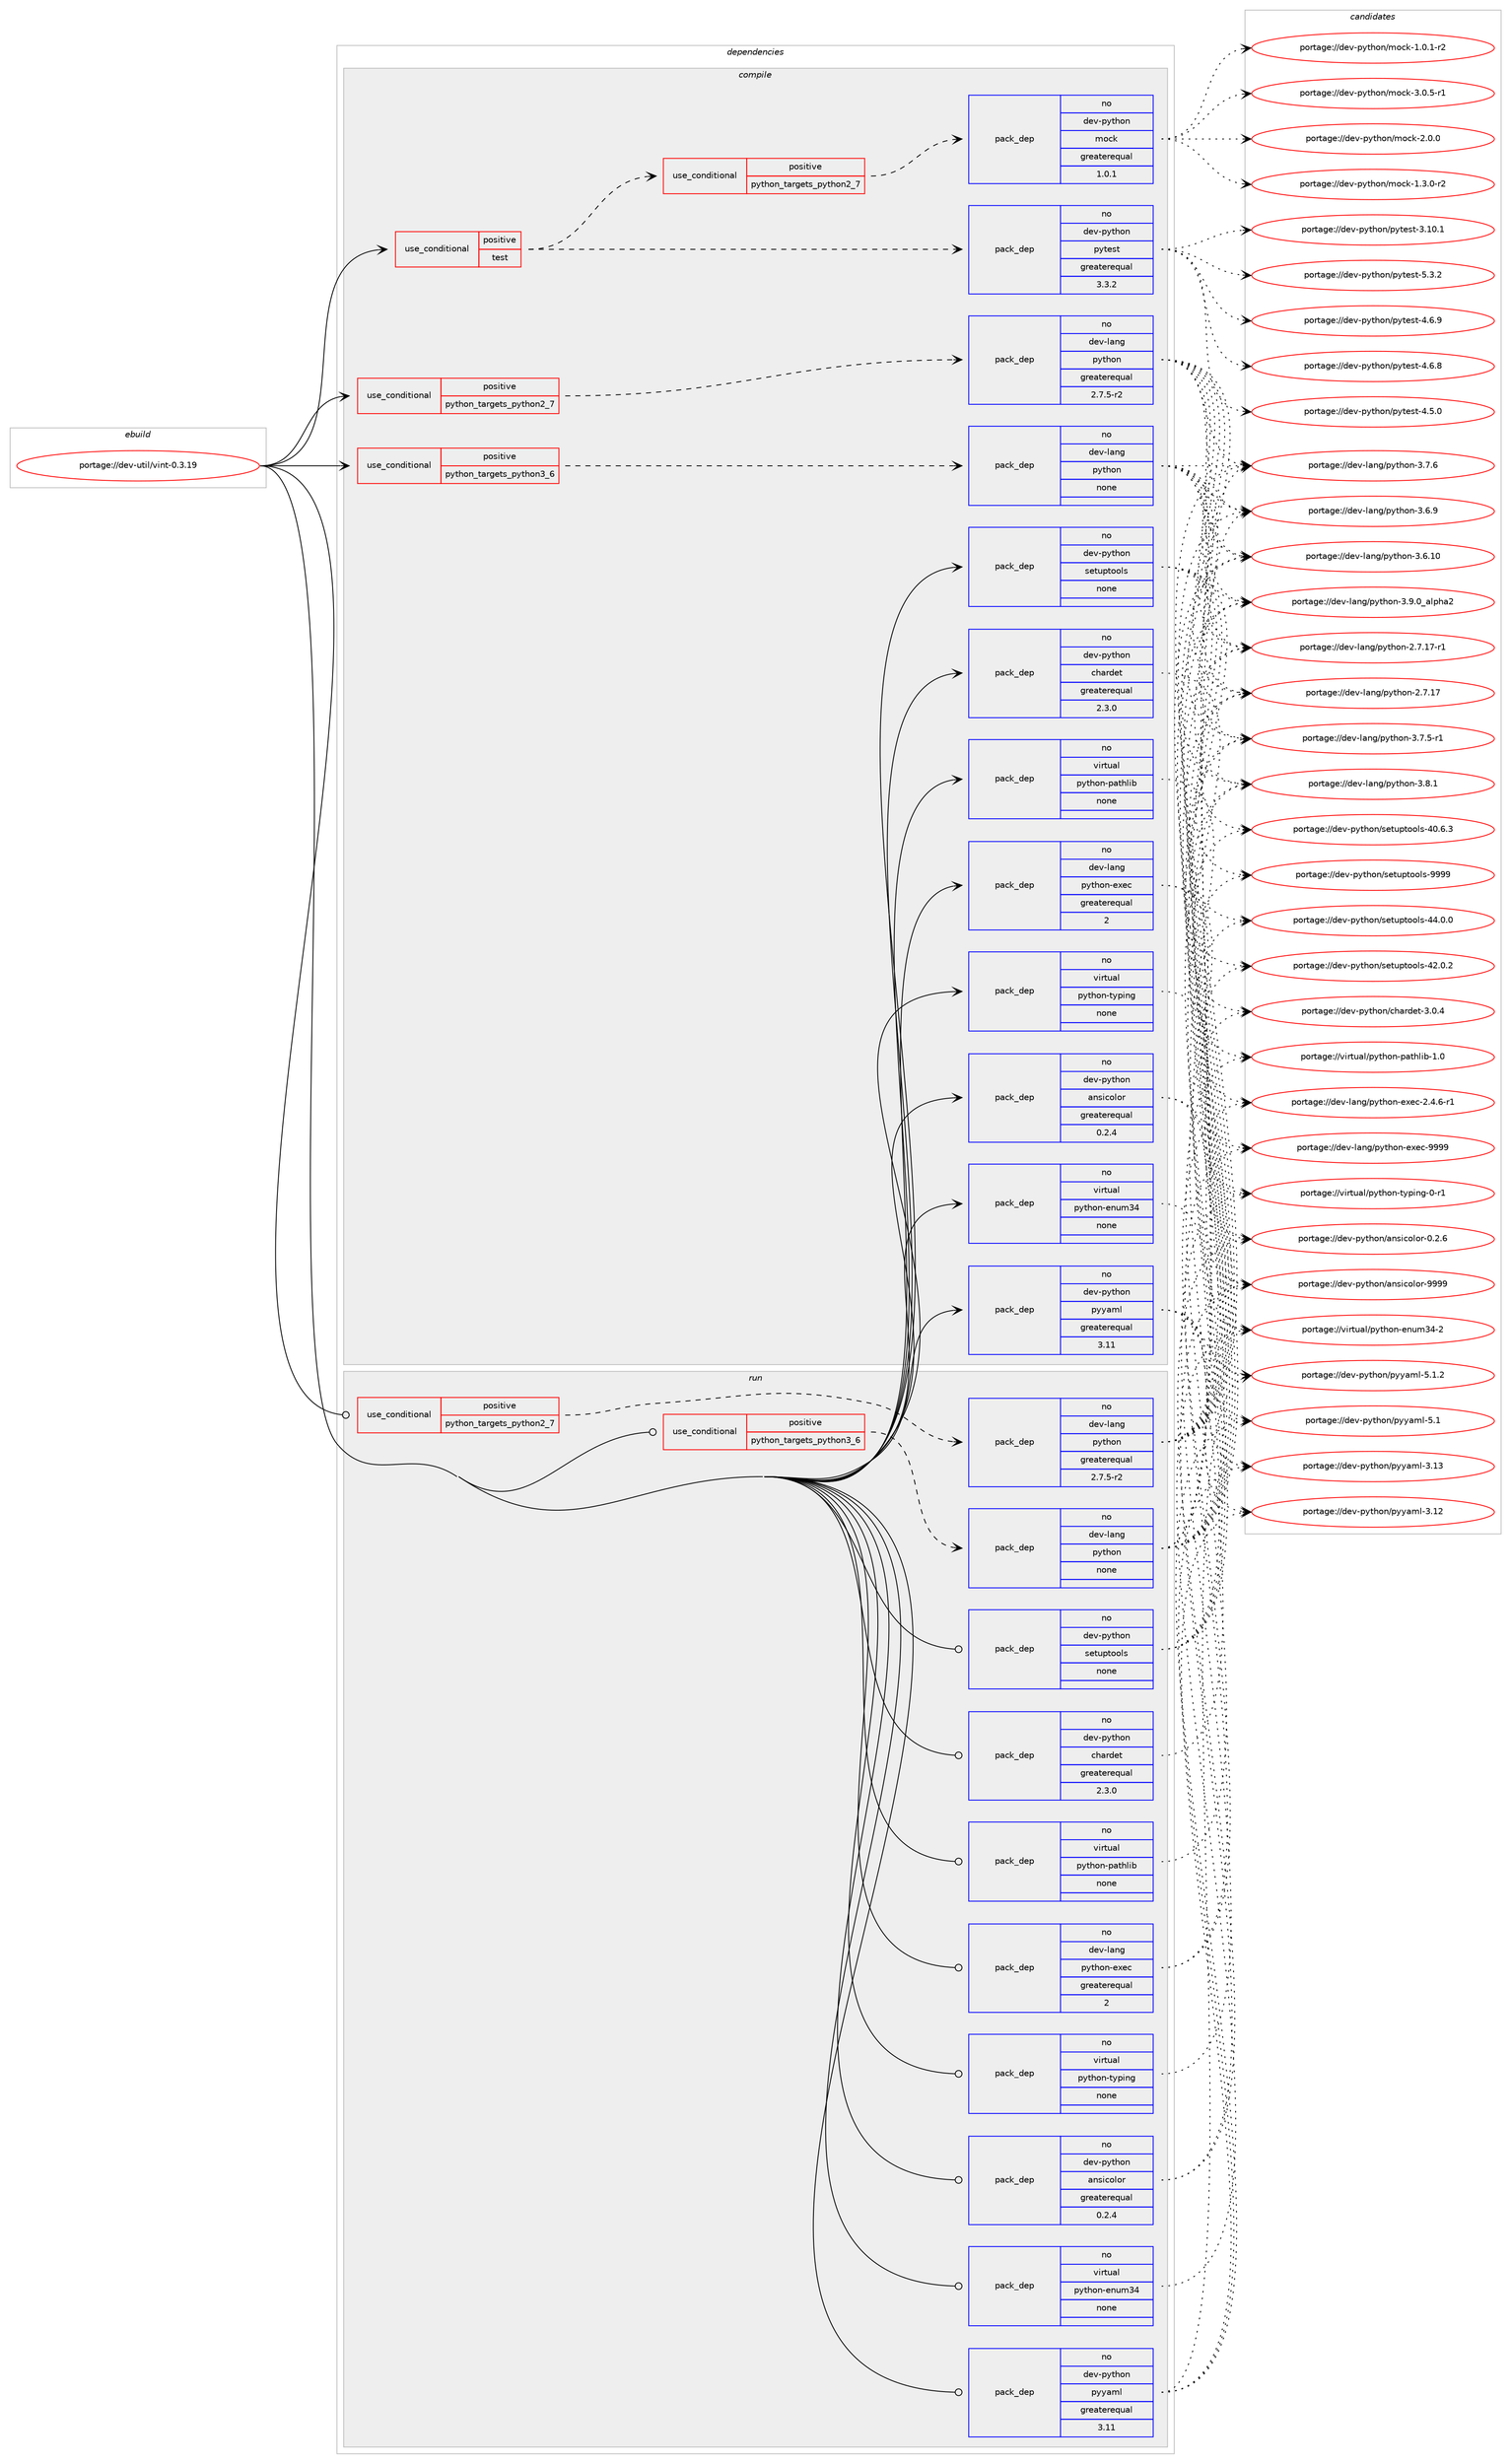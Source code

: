 digraph prolog {

# *************
# Graph options
# *************

newrank=true;
concentrate=true;
compound=true;
graph [rankdir=LR,fontname=Helvetica,fontsize=10,ranksep=1.5];#, ranksep=2.5, nodesep=0.2];
edge  [arrowhead=vee];
node  [fontname=Helvetica,fontsize=10];

# **********
# The ebuild
# **********

subgraph cluster_leftcol {
color=gray;
label=<<i>ebuild</i>>;
id [label="portage://dev-util/vint-0.3.19", color=red, width=4, href="../dev-util/vint-0.3.19.svg"];
}

# ****************
# The dependencies
# ****************

subgraph cluster_midcol {
color=gray;
label=<<i>dependencies</i>>;
subgraph cluster_compile {
fillcolor="#eeeeee";
style=filled;
label=<<i>compile</i>>;
subgraph cond61401 {
dependency296555 [label=<<TABLE BORDER="0" CELLBORDER="1" CELLSPACING="0" CELLPADDING="4"><TR><TD ROWSPAN="3" CELLPADDING="10">use_conditional</TD></TR><TR><TD>positive</TD></TR><TR><TD>python_targets_python2_7</TD></TR></TABLE>>, shape=none, color=red];
subgraph pack230589 {
dependency296556 [label=<<TABLE BORDER="0" CELLBORDER="1" CELLSPACING="0" CELLPADDING="4" WIDTH="220"><TR><TD ROWSPAN="6" CELLPADDING="30">pack_dep</TD></TR><TR><TD WIDTH="110">no</TD></TR><TR><TD>dev-lang</TD></TR><TR><TD>python</TD></TR><TR><TD>greaterequal</TD></TR><TR><TD>2.7.5-r2</TD></TR></TABLE>>, shape=none, color=blue];
}
dependency296555:e -> dependency296556:w [weight=20,style="dashed",arrowhead="vee"];
}
id:e -> dependency296555:w [weight=20,style="solid",arrowhead="vee"];
subgraph cond61402 {
dependency296557 [label=<<TABLE BORDER="0" CELLBORDER="1" CELLSPACING="0" CELLPADDING="4"><TR><TD ROWSPAN="3" CELLPADDING="10">use_conditional</TD></TR><TR><TD>positive</TD></TR><TR><TD>python_targets_python3_6</TD></TR></TABLE>>, shape=none, color=red];
subgraph pack230590 {
dependency296558 [label=<<TABLE BORDER="0" CELLBORDER="1" CELLSPACING="0" CELLPADDING="4" WIDTH="220"><TR><TD ROWSPAN="6" CELLPADDING="30">pack_dep</TD></TR><TR><TD WIDTH="110">no</TD></TR><TR><TD>dev-lang</TD></TR><TR><TD>python</TD></TR><TR><TD>none</TD></TR><TR><TD></TD></TR></TABLE>>, shape=none, color=blue];
}
dependency296557:e -> dependency296558:w [weight=20,style="dashed",arrowhead="vee"];
}
id:e -> dependency296557:w [weight=20,style="solid",arrowhead="vee"];
subgraph cond61403 {
dependency296559 [label=<<TABLE BORDER="0" CELLBORDER="1" CELLSPACING="0" CELLPADDING="4"><TR><TD ROWSPAN="3" CELLPADDING="10">use_conditional</TD></TR><TR><TD>positive</TD></TR><TR><TD>test</TD></TR></TABLE>>, shape=none, color=red];
subgraph pack230591 {
dependency296560 [label=<<TABLE BORDER="0" CELLBORDER="1" CELLSPACING="0" CELLPADDING="4" WIDTH="220"><TR><TD ROWSPAN="6" CELLPADDING="30">pack_dep</TD></TR><TR><TD WIDTH="110">no</TD></TR><TR><TD>dev-python</TD></TR><TR><TD>pytest</TD></TR><TR><TD>greaterequal</TD></TR><TR><TD>3.3.2</TD></TR></TABLE>>, shape=none, color=blue];
}
dependency296559:e -> dependency296560:w [weight=20,style="dashed",arrowhead="vee"];
subgraph cond61404 {
dependency296561 [label=<<TABLE BORDER="0" CELLBORDER="1" CELLSPACING="0" CELLPADDING="4"><TR><TD ROWSPAN="3" CELLPADDING="10">use_conditional</TD></TR><TR><TD>positive</TD></TR><TR><TD>python_targets_python2_7</TD></TR></TABLE>>, shape=none, color=red];
subgraph pack230592 {
dependency296562 [label=<<TABLE BORDER="0" CELLBORDER="1" CELLSPACING="0" CELLPADDING="4" WIDTH="220"><TR><TD ROWSPAN="6" CELLPADDING="30">pack_dep</TD></TR><TR><TD WIDTH="110">no</TD></TR><TR><TD>dev-python</TD></TR><TR><TD>mock</TD></TR><TR><TD>greaterequal</TD></TR><TR><TD>1.0.1</TD></TR></TABLE>>, shape=none, color=blue];
}
dependency296561:e -> dependency296562:w [weight=20,style="dashed",arrowhead="vee"];
}
dependency296559:e -> dependency296561:w [weight=20,style="dashed",arrowhead="vee"];
}
id:e -> dependency296559:w [weight=20,style="solid",arrowhead="vee"];
subgraph pack230593 {
dependency296563 [label=<<TABLE BORDER="0" CELLBORDER="1" CELLSPACING="0" CELLPADDING="4" WIDTH="220"><TR><TD ROWSPAN="6" CELLPADDING="30">pack_dep</TD></TR><TR><TD WIDTH="110">no</TD></TR><TR><TD>dev-lang</TD></TR><TR><TD>python-exec</TD></TR><TR><TD>greaterequal</TD></TR><TR><TD>2</TD></TR></TABLE>>, shape=none, color=blue];
}
id:e -> dependency296563:w [weight=20,style="solid",arrowhead="vee"];
subgraph pack230594 {
dependency296564 [label=<<TABLE BORDER="0" CELLBORDER="1" CELLSPACING="0" CELLPADDING="4" WIDTH="220"><TR><TD ROWSPAN="6" CELLPADDING="30">pack_dep</TD></TR><TR><TD WIDTH="110">no</TD></TR><TR><TD>dev-python</TD></TR><TR><TD>ansicolor</TD></TR><TR><TD>greaterequal</TD></TR><TR><TD>0.2.4</TD></TR></TABLE>>, shape=none, color=blue];
}
id:e -> dependency296564:w [weight=20,style="solid",arrowhead="vee"];
subgraph pack230595 {
dependency296565 [label=<<TABLE BORDER="0" CELLBORDER="1" CELLSPACING="0" CELLPADDING="4" WIDTH="220"><TR><TD ROWSPAN="6" CELLPADDING="30">pack_dep</TD></TR><TR><TD WIDTH="110">no</TD></TR><TR><TD>dev-python</TD></TR><TR><TD>chardet</TD></TR><TR><TD>greaterequal</TD></TR><TR><TD>2.3.0</TD></TR></TABLE>>, shape=none, color=blue];
}
id:e -> dependency296565:w [weight=20,style="solid",arrowhead="vee"];
subgraph pack230596 {
dependency296566 [label=<<TABLE BORDER="0" CELLBORDER="1" CELLSPACING="0" CELLPADDING="4" WIDTH="220"><TR><TD ROWSPAN="6" CELLPADDING="30">pack_dep</TD></TR><TR><TD WIDTH="110">no</TD></TR><TR><TD>dev-python</TD></TR><TR><TD>pyyaml</TD></TR><TR><TD>greaterequal</TD></TR><TR><TD>3.11</TD></TR></TABLE>>, shape=none, color=blue];
}
id:e -> dependency296566:w [weight=20,style="solid",arrowhead="vee"];
subgraph pack230597 {
dependency296567 [label=<<TABLE BORDER="0" CELLBORDER="1" CELLSPACING="0" CELLPADDING="4" WIDTH="220"><TR><TD ROWSPAN="6" CELLPADDING="30">pack_dep</TD></TR><TR><TD WIDTH="110">no</TD></TR><TR><TD>dev-python</TD></TR><TR><TD>setuptools</TD></TR><TR><TD>none</TD></TR><TR><TD></TD></TR></TABLE>>, shape=none, color=blue];
}
id:e -> dependency296567:w [weight=20,style="solid",arrowhead="vee"];
subgraph pack230598 {
dependency296568 [label=<<TABLE BORDER="0" CELLBORDER="1" CELLSPACING="0" CELLPADDING="4" WIDTH="220"><TR><TD ROWSPAN="6" CELLPADDING="30">pack_dep</TD></TR><TR><TD WIDTH="110">no</TD></TR><TR><TD>virtual</TD></TR><TR><TD>python-enum34</TD></TR><TR><TD>none</TD></TR><TR><TD></TD></TR></TABLE>>, shape=none, color=blue];
}
id:e -> dependency296568:w [weight=20,style="solid",arrowhead="vee"];
subgraph pack230599 {
dependency296569 [label=<<TABLE BORDER="0" CELLBORDER="1" CELLSPACING="0" CELLPADDING="4" WIDTH="220"><TR><TD ROWSPAN="6" CELLPADDING="30">pack_dep</TD></TR><TR><TD WIDTH="110">no</TD></TR><TR><TD>virtual</TD></TR><TR><TD>python-pathlib</TD></TR><TR><TD>none</TD></TR><TR><TD></TD></TR></TABLE>>, shape=none, color=blue];
}
id:e -> dependency296569:w [weight=20,style="solid",arrowhead="vee"];
subgraph pack230600 {
dependency296570 [label=<<TABLE BORDER="0" CELLBORDER="1" CELLSPACING="0" CELLPADDING="4" WIDTH="220"><TR><TD ROWSPAN="6" CELLPADDING="30">pack_dep</TD></TR><TR><TD WIDTH="110">no</TD></TR><TR><TD>virtual</TD></TR><TR><TD>python-typing</TD></TR><TR><TD>none</TD></TR><TR><TD></TD></TR></TABLE>>, shape=none, color=blue];
}
id:e -> dependency296570:w [weight=20,style="solid",arrowhead="vee"];
}
subgraph cluster_compileandrun {
fillcolor="#eeeeee";
style=filled;
label=<<i>compile and run</i>>;
}
subgraph cluster_run {
fillcolor="#eeeeee";
style=filled;
label=<<i>run</i>>;
subgraph cond61405 {
dependency296571 [label=<<TABLE BORDER="0" CELLBORDER="1" CELLSPACING="0" CELLPADDING="4"><TR><TD ROWSPAN="3" CELLPADDING="10">use_conditional</TD></TR><TR><TD>positive</TD></TR><TR><TD>python_targets_python2_7</TD></TR></TABLE>>, shape=none, color=red];
subgraph pack230601 {
dependency296572 [label=<<TABLE BORDER="0" CELLBORDER="1" CELLSPACING="0" CELLPADDING="4" WIDTH="220"><TR><TD ROWSPAN="6" CELLPADDING="30">pack_dep</TD></TR><TR><TD WIDTH="110">no</TD></TR><TR><TD>dev-lang</TD></TR><TR><TD>python</TD></TR><TR><TD>greaterequal</TD></TR><TR><TD>2.7.5-r2</TD></TR></TABLE>>, shape=none, color=blue];
}
dependency296571:e -> dependency296572:w [weight=20,style="dashed",arrowhead="vee"];
}
id:e -> dependency296571:w [weight=20,style="solid",arrowhead="odot"];
subgraph cond61406 {
dependency296573 [label=<<TABLE BORDER="0" CELLBORDER="1" CELLSPACING="0" CELLPADDING="4"><TR><TD ROWSPAN="3" CELLPADDING="10">use_conditional</TD></TR><TR><TD>positive</TD></TR><TR><TD>python_targets_python3_6</TD></TR></TABLE>>, shape=none, color=red];
subgraph pack230602 {
dependency296574 [label=<<TABLE BORDER="0" CELLBORDER="1" CELLSPACING="0" CELLPADDING="4" WIDTH="220"><TR><TD ROWSPAN="6" CELLPADDING="30">pack_dep</TD></TR><TR><TD WIDTH="110">no</TD></TR><TR><TD>dev-lang</TD></TR><TR><TD>python</TD></TR><TR><TD>none</TD></TR><TR><TD></TD></TR></TABLE>>, shape=none, color=blue];
}
dependency296573:e -> dependency296574:w [weight=20,style="dashed",arrowhead="vee"];
}
id:e -> dependency296573:w [weight=20,style="solid",arrowhead="odot"];
subgraph pack230603 {
dependency296575 [label=<<TABLE BORDER="0" CELLBORDER="1" CELLSPACING="0" CELLPADDING="4" WIDTH="220"><TR><TD ROWSPAN="6" CELLPADDING="30">pack_dep</TD></TR><TR><TD WIDTH="110">no</TD></TR><TR><TD>dev-lang</TD></TR><TR><TD>python-exec</TD></TR><TR><TD>greaterequal</TD></TR><TR><TD>2</TD></TR></TABLE>>, shape=none, color=blue];
}
id:e -> dependency296575:w [weight=20,style="solid",arrowhead="odot"];
subgraph pack230604 {
dependency296576 [label=<<TABLE BORDER="0" CELLBORDER="1" CELLSPACING="0" CELLPADDING="4" WIDTH="220"><TR><TD ROWSPAN="6" CELLPADDING="30">pack_dep</TD></TR><TR><TD WIDTH="110">no</TD></TR><TR><TD>dev-python</TD></TR><TR><TD>ansicolor</TD></TR><TR><TD>greaterequal</TD></TR><TR><TD>0.2.4</TD></TR></TABLE>>, shape=none, color=blue];
}
id:e -> dependency296576:w [weight=20,style="solid",arrowhead="odot"];
subgraph pack230605 {
dependency296577 [label=<<TABLE BORDER="0" CELLBORDER="1" CELLSPACING="0" CELLPADDING="4" WIDTH="220"><TR><TD ROWSPAN="6" CELLPADDING="30">pack_dep</TD></TR><TR><TD WIDTH="110">no</TD></TR><TR><TD>dev-python</TD></TR><TR><TD>chardet</TD></TR><TR><TD>greaterequal</TD></TR><TR><TD>2.3.0</TD></TR></TABLE>>, shape=none, color=blue];
}
id:e -> dependency296577:w [weight=20,style="solid",arrowhead="odot"];
subgraph pack230606 {
dependency296578 [label=<<TABLE BORDER="0" CELLBORDER="1" CELLSPACING="0" CELLPADDING="4" WIDTH="220"><TR><TD ROWSPAN="6" CELLPADDING="30">pack_dep</TD></TR><TR><TD WIDTH="110">no</TD></TR><TR><TD>dev-python</TD></TR><TR><TD>pyyaml</TD></TR><TR><TD>greaterequal</TD></TR><TR><TD>3.11</TD></TR></TABLE>>, shape=none, color=blue];
}
id:e -> dependency296578:w [weight=20,style="solid",arrowhead="odot"];
subgraph pack230607 {
dependency296579 [label=<<TABLE BORDER="0" CELLBORDER="1" CELLSPACING="0" CELLPADDING="4" WIDTH="220"><TR><TD ROWSPAN="6" CELLPADDING="30">pack_dep</TD></TR><TR><TD WIDTH="110">no</TD></TR><TR><TD>dev-python</TD></TR><TR><TD>setuptools</TD></TR><TR><TD>none</TD></TR><TR><TD></TD></TR></TABLE>>, shape=none, color=blue];
}
id:e -> dependency296579:w [weight=20,style="solid",arrowhead="odot"];
subgraph pack230608 {
dependency296580 [label=<<TABLE BORDER="0" CELLBORDER="1" CELLSPACING="0" CELLPADDING="4" WIDTH="220"><TR><TD ROWSPAN="6" CELLPADDING="30">pack_dep</TD></TR><TR><TD WIDTH="110">no</TD></TR><TR><TD>virtual</TD></TR><TR><TD>python-enum34</TD></TR><TR><TD>none</TD></TR><TR><TD></TD></TR></TABLE>>, shape=none, color=blue];
}
id:e -> dependency296580:w [weight=20,style="solid",arrowhead="odot"];
subgraph pack230609 {
dependency296581 [label=<<TABLE BORDER="0" CELLBORDER="1" CELLSPACING="0" CELLPADDING="4" WIDTH="220"><TR><TD ROWSPAN="6" CELLPADDING="30">pack_dep</TD></TR><TR><TD WIDTH="110">no</TD></TR><TR><TD>virtual</TD></TR><TR><TD>python-pathlib</TD></TR><TR><TD>none</TD></TR><TR><TD></TD></TR></TABLE>>, shape=none, color=blue];
}
id:e -> dependency296581:w [weight=20,style="solid",arrowhead="odot"];
subgraph pack230610 {
dependency296582 [label=<<TABLE BORDER="0" CELLBORDER="1" CELLSPACING="0" CELLPADDING="4" WIDTH="220"><TR><TD ROWSPAN="6" CELLPADDING="30">pack_dep</TD></TR><TR><TD WIDTH="110">no</TD></TR><TR><TD>virtual</TD></TR><TR><TD>python-typing</TD></TR><TR><TD>none</TD></TR><TR><TD></TD></TR></TABLE>>, shape=none, color=blue];
}
id:e -> dependency296582:w [weight=20,style="solid",arrowhead="odot"];
}
}

# **************
# The candidates
# **************

subgraph cluster_choices {
rank=same;
color=gray;
label=<<i>candidates</i>>;

subgraph choice230589 {
color=black;
nodesep=1;
choice10010111845108971101034711212111610411111045514657464895971081121049750 [label="portage://dev-lang/python-3.9.0_alpha2", color=red, width=4,href="../dev-lang/python-3.9.0_alpha2.svg"];
choice100101118451089711010347112121116104111110455146564649 [label="portage://dev-lang/python-3.8.1", color=red, width=4,href="../dev-lang/python-3.8.1.svg"];
choice100101118451089711010347112121116104111110455146554654 [label="portage://dev-lang/python-3.7.6", color=red, width=4,href="../dev-lang/python-3.7.6.svg"];
choice1001011184510897110103471121211161041111104551465546534511449 [label="portage://dev-lang/python-3.7.5-r1", color=red, width=4,href="../dev-lang/python-3.7.5-r1.svg"];
choice100101118451089711010347112121116104111110455146544657 [label="portage://dev-lang/python-3.6.9", color=red, width=4,href="../dev-lang/python-3.6.9.svg"];
choice10010111845108971101034711212111610411111045514654464948 [label="portage://dev-lang/python-3.6.10", color=red, width=4,href="../dev-lang/python-3.6.10.svg"];
choice100101118451089711010347112121116104111110455046554649554511449 [label="portage://dev-lang/python-2.7.17-r1", color=red, width=4,href="../dev-lang/python-2.7.17-r1.svg"];
choice10010111845108971101034711212111610411111045504655464955 [label="portage://dev-lang/python-2.7.17", color=red, width=4,href="../dev-lang/python-2.7.17.svg"];
dependency296556:e -> choice10010111845108971101034711212111610411111045514657464895971081121049750:w [style=dotted,weight="100"];
dependency296556:e -> choice100101118451089711010347112121116104111110455146564649:w [style=dotted,weight="100"];
dependency296556:e -> choice100101118451089711010347112121116104111110455146554654:w [style=dotted,weight="100"];
dependency296556:e -> choice1001011184510897110103471121211161041111104551465546534511449:w [style=dotted,weight="100"];
dependency296556:e -> choice100101118451089711010347112121116104111110455146544657:w [style=dotted,weight="100"];
dependency296556:e -> choice10010111845108971101034711212111610411111045514654464948:w [style=dotted,weight="100"];
dependency296556:e -> choice100101118451089711010347112121116104111110455046554649554511449:w [style=dotted,weight="100"];
dependency296556:e -> choice10010111845108971101034711212111610411111045504655464955:w [style=dotted,weight="100"];
}
subgraph choice230590 {
color=black;
nodesep=1;
choice10010111845108971101034711212111610411111045514657464895971081121049750 [label="portage://dev-lang/python-3.9.0_alpha2", color=red, width=4,href="../dev-lang/python-3.9.0_alpha2.svg"];
choice100101118451089711010347112121116104111110455146564649 [label="portage://dev-lang/python-3.8.1", color=red, width=4,href="../dev-lang/python-3.8.1.svg"];
choice100101118451089711010347112121116104111110455146554654 [label="portage://dev-lang/python-3.7.6", color=red, width=4,href="../dev-lang/python-3.7.6.svg"];
choice1001011184510897110103471121211161041111104551465546534511449 [label="portage://dev-lang/python-3.7.5-r1", color=red, width=4,href="../dev-lang/python-3.7.5-r1.svg"];
choice100101118451089711010347112121116104111110455146544657 [label="portage://dev-lang/python-3.6.9", color=red, width=4,href="../dev-lang/python-3.6.9.svg"];
choice10010111845108971101034711212111610411111045514654464948 [label="portage://dev-lang/python-3.6.10", color=red, width=4,href="../dev-lang/python-3.6.10.svg"];
choice100101118451089711010347112121116104111110455046554649554511449 [label="portage://dev-lang/python-2.7.17-r1", color=red, width=4,href="../dev-lang/python-2.7.17-r1.svg"];
choice10010111845108971101034711212111610411111045504655464955 [label="portage://dev-lang/python-2.7.17", color=red, width=4,href="../dev-lang/python-2.7.17.svg"];
dependency296558:e -> choice10010111845108971101034711212111610411111045514657464895971081121049750:w [style=dotted,weight="100"];
dependency296558:e -> choice100101118451089711010347112121116104111110455146564649:w [style=dotted,weight="100"];
dependency296558:e -> choice100101118451089711010347112121116104111110455146554654:w [style=dotted,weight="100"];
dependency296558:e -> choice1001011184510897110103471121211161041111104551465546534511449:w [style=dotted,weight="100"];
dependency296558:e -> choice100101118451089711010347112121116104111110455146544657:w [style=dotted,weight="100"];
dependency296558:e -> choice10010111845108971101034711212111610411111045514654464948:w [style=dotted,weight="100"];
dependency296558:e -> choice100101118451089711010347112121116104111110455046554649554511449:w [style=dotted,weight="100"];
dependency296558:e -> choice10010111845108971101034711212111610411111045504655464955:w [style=dotted,weight="100"];
}
subgraph choice230591 {
color=black;
nodesep=1;
choice1001011184511212111610411111047112121116101115116455346514650 [label="portage://dev-python/pytest-5.3.2", color=red, width=4,href="../dev-python/pytest-5.3.2.svg"];
choice1001011184511212111610411111047112121116101115116455246544657 [label="portage://dev-python/pytest-4.6.9", color=red, width=4,href="../dev-python/pytest-4.6.9.svg"];
choice1001011184511212111610411111047112121116101115116455246544656 [label="portage://dev-python/pytest-4.6.8", color=red, width=4,href="../dev-python/pytest-4.6.8.svg"];
choice1001011184511212111610411111047112121116101115116455246534648 [label="portage://dev-python/pytest-4.5.0", color=red, width=4,href="../dev-python/pytest-4.5.0.svg"];
choice100101118451121211161041111104711212111610111511645514649484649 [label="portage://dev-python/pytest-3.10.1", color=red, width=4,href="../dev-python/pytest-3.10.1.svg"];
dependency296560:e -> choice1001011184511212111610411111047112121116101115116455346514650:w [style=dotted,weight="100"];
dependency296560:e -> choice1001011184511212111610411111047112121116101115116455246544657:w [style=dotted,weight="100"];
dependency296560:e -> choice1001011184511212111610411111047112121116101115116455246544656:w [style=dotted,weight="100"];
dependency296560:e -> choice1001011184511212111610411111047112121116101115116455246534648:w [style=dotted,weight="100"];
dependency296560:e -> choice100101118451121211161041111104711212111610111511645514649484649:w [style=dotted,weight="100"];
}
subgraph choice230592 {
color=black;
nodesep=1;
choice1001011184511212111610411111047109111991074551464846534511449 [label="portage://dev-python/mock-3.0.5-r1", color=red, width=4,href="../dev-python/mock-3.0.5-r1.svg"];
choice100101118451121211161041111104710911199107455046484648 [label="portage://dev-python/mock-2.0.0", color=red, width=4,href="../dev-python/mock-2.0.0.svg"];
choice1001011184511212111610411111047109111991074549465146484511450 [label="portage://dev-python/mock-1.3.0-r2", color=red, width=4,href="../dev-python/mock-1.3.0-r2.svg"];
choice1001011184511212111610411111047109111991074549464846494511450 [label="portage://dev-python/mock-1.0.1-r2", color=red, width=4,href="../dev-python/mock-1.0.1-r2.svg"];
dependency296562:e -> choice1001011184511212111610411111047109111991074551464846534511449:w [style=dotted,weight="100"];
dependency296562:e -> choice100101118451121211161041111104710911199107455046484648:w [style=dotted,weight="100"];
dependency296562:e -> choice1001011184511212111610411111047109111991074549465146484511450:w [style=dotted,weight="100"];
dependency296562:e -> choice1001011184511212111610411111047109111991074549464846494511450:w [style=dotted,weight="100"];
}
subgraph choice230593 {
color=black;
nodesep=1;
choice10010111845108971101034711212111610411111045101120101994557575757 [label="portage://dev-lang/python-exec-9999", color=red, width=4,href="../dev-lang/python-exec-9999.svg"];
choice10010111845108971101034711212111610411111045101120101994550465246544511449 [label="portage://dev-lang/python-exec-2.4.6-r1", color=red, width=4,href="../dev-lang/python-exec-2.4.6-r1.svg"];
dependency296563:e -> choice10010111845108971101034711212111610411111045101120101994557575757:w [style=dotted,weight="100"];
dependency296563:e -> choice10010111845108971101034711212111610411111045101120101994550465246544511449:w [style=dotted,weight="100"];
}
subgraph choice230594 {
color=black;
nodesep=1;
choice100101118451121211161041111104797110115105991111081111144557575757 [label="portage://dev-python/ansicolor-9999", color=red, width=4,href="../dev-python/ansicolor-9999.svg"];
choice10010111845112121116104111110479711011510599111108111114454846504654 [label="portage://dev-python/ansicolor-0.2.6", color=red, width=4,href="../dev-python/ansicolor-0.2.6.svg"];
dependency296564:e -> choice100101118451121211161041111104797110115105991111081111144557575757:w [style=dotted,weight="100"];
dependency296564:e -> choice10010111845112121116104111110479711011510599111108111114454846504654:w [style=dotted,weight="100"];
}
subgraph choice230595 {
color=black;
nodesep=1;
choice10010111845112121116104111110479910497114100101116455146484652 [label="portage://dev-python/chardet-3.0.4", color=red, width=4,href="../dev-python/chardet-3.0.4.svg"];
dependency296565:e -> choice10010111845112121116104111110479910497114100101116455146484652:w [style=dotted,weight="100"];
}
subgraph choice230596 {
color=black;
nodesep=1;
choice100101118451121211161041111104711212112197109108455346494650 [label="portage://dev-python/pyyaml-5.1.2", color=red, width=4,href="../dev-python/pyyaml-5.1.2.svg"];
choice10010111845112121116104111110471121211219710910845534649 [label="portage://dev-python/pyyaml-5.1", color=red, width=4,href="../dev-python/pyyaml-5.1.svg"];
choice1001011184511212111610411111047112121121971091084551464951 [label="portage://dev-python/pyyaml-3.13", color=red, width=4,href="../dev-python/pyyaml-3.13.svg"];
choice1001011184511212111610411111047112121121971091084551464950 [label="portage://dev-python/pyyaml-3.12", color=red, width=4,href="../dev-python/pyyaml-3.12.svg"];
dependency296566:e -> choice100101118451121211161041111104711212112197109108455346494650:w [style=dotted,weight="100"];
dependency296566:e -> choice10010111845112121116104111110471121211219710910845534649:w [style=dotted,weight="100"];
dependency296566:e -> choice1001011184511212111610411111047112121121971091084551464951:w [style=dotted,weight="100"];
dependency296566:e -> choice1001011184511212111610411111047112121121971091084551464950:w [style=dotted,weight="100"];
}
subgraph choice230597 {
color=black;
nodesep=1;
choice10010111845112121116104111110471151011161171121161111111081154557575757 [label="portage://dev-python/setuptools-9999", color=red, width=4,href="../dev-python/setuptools-9999.svg"];
choice100101118451121211161041111104711510111611711211611111110811545525246484648 [label="portage://dev-python/setuptools-44.0.0", color=red, width=4,href="../dev-python/setuptools-44.0.0.svg"];
choice100101118451121211161041111104711510111611711211611111110811545525046484650 [label="portage://dev-python/setuptools-42.0.2", color=red, width=4,href="../dev-python/setuptools-42.0.2.svg"];
choice100101118451121211161041111104711510111611711211611111110811545524846544651 [label="portage://dev-python/setuptools-40.6.3", color=red, width=4,href="../dev-python/setuptools-40.6.3.svg"];
dependency296567:e -> choice10010111845112121116104111110471151011161171121161111111081154557575757:w [style=dotted,weight="100"];
dependency296567:e -> choice100101118451121211161041111104711510111611711211611111110811545525246484648:w [style=dotted,weight="100"];
dependency296567:e -> choice100101118451121211161041111104711510111611711211611111110811545525046484650:w [style=dotted,weight="100"];
dependency296567:e -> choice100101118451121211161041111104711510111611711211611111110811545524846544651:w [style=dotted,weight="100"];
}
subgraph choice230598 {
color=black;
nodesep=1;
choice11810511411611797108471121211161041111104510111011710951524550 [label="portage://virtual/python-enum34-2", color=red, width=4,href="../virtual/python-enum34-2.svg"];
dependency296568:e -> choice11810511411611797108471121211161041111104510111011710951524550:w [style=dotted,weight="100"];
}
subgraph choice230599 {
color=black;
nodesep=1;
choice118105114116117971084711212111610411111045112971161041081059845494648 [label="portage://virtual/python-pathlib-1.0", color=red, width=4,href="../virtual/python-pathlib-1.0.svg"];
dependency296569:e -> choice118105114116117971084711212111610411111045112971161041081059845494648:w [style=dotted,weight="100"];
}
subgraph choice230600 {
color=black;
nodesep=1;
choice11810511411611797108471121211161041111104511612111210511010345484511449 [label="portage://virtual/python-typing-0-r1", color=red, width=4,href="../virtual/python-typing-0-r1.svg"];
dependency296570:e -> choice11810511411611797108471121211161041111104511612111210511010345484511449:w [style=dotted,weight="100"];
}
subgraph choice230601 {
color=black;
nodesep=1;
choice10010111845108971101034711212111610411111045514657464895971081121049750 [label="portage://dev-lang/python-3.9.0_alpha2", color=red, width=4,href="../dev-lang/python-3.9.0_alpha2.svg"];
choice100101118451089711010347112121116104111110455146564649 [label="portage://dev-lang/python-3.8.1", color=red, width=4,href="../dev-lang/python-3.8.1.svg"];
choice100101118451089711010347112121116104111110455146554654 [label="portage://dev-lang/python-3.7.6", color=red, width=4,href="../dev-lang/python-3.7.6.svg"];
choice1001011184510897110103471121211161041111104551465546534511449 [label="portage://dev-lang/python-3.7.5-r1", color=red, width=4,href="../dev-lang/python-3.7.5-r1.svg"];
choice100101118451089711010347112121116104111110455146544657 [label="portage://dev-lang/python-3.6.9", color=red, width=4,href="../dev-lang/python-3.6.9.svg"];
choice10010111845108971101034711212111610411111045514654464948 [label="portage://dev-lang/python-3.6.10", color=red, width=4,href="../dev-lang/python-3.6.10.svg"];
choice100101118451089711010347112121116104111110455046554649554511449 [label="portage://dev-lang/python-2.7.17-r1", color=red, width=4,href="../dev-lang/python-2.7.17-r1.svg"];
choice10010111845108971101034711212111610411111045504655464955 [label="portage://dev-lang/python-2.7.17", color=red, width=4,href="../dev-lang/python-2.7.17.svg"];
dependency296572:e -> choice10010111845108971101034711212111610411111045514657464895971081121049750:w [style=dotted,weight="100"];
dependency296572:e -> choice100101118451089711010347112121116104111110455146564649:w [style=dotted,weight="100"];
dependency296572:e -> choice100101118451089711010347112121116104111110455146554654:w [style=dotted,weight="100"];
dependency296572:e -> choice1001011184510897110103471121211161041111104551465546534511449:w [style=dotted,weight="100"];
dependency296572:e -> choice100101118451089711010347112121116104111110455146544657:w [style=dotted,weight="100"];
dependency296572:e -> choice10010111845108971101034711212111610411111045514654464948:w [style=dotted,weight="100"];
dependency296572:e -> choice100101118451089711010347112121116104111110455046554649554511449:w [style=dotted,weight="100"];
dependency296572:e -> choice10010111845108971101034711212111610411111045504655464955:w [style=dotted,weight="100"];
}
subgraph choice230602 {
color=black;
nodesep=1;
choice10010111845108971101034711212111610411111045514657464895971081121049750 [label="portage://dev-lang/python-3.9.0_alpha2", color=red, width=4,href="../dev-lang/python-3.9.0_alpha2.svg"];
choice100101118451089711010347112121116104111110455146564649 [label="portage://dev-lang/python-3.8.1", color=red, width=4,href="../dev-lang/python-3.8.1.svg"];
choice100101118451089711010347112121116104111110455146554654 [label="portage://dev-lang/python-3.7.6", color=red, width=4,href="../dev-lang/python-3.7.6.svg"];
choice1001011184510897110103471121211161041111104551465546534511449 [label="portage://dev-lang/python-3.7.5-r1", color=red, width=4,href="../dev-lang/python-3.7.5-r1.svg"];
choice100101118451089711010347112121116104111110455146544657 [label="portage://dev-lang/python-3.6.9", color=red, width=4,href="../dev-lang/python-3.6.9.svg"];
choice10010111845108971101034711212111610411111045514654464948 [label="portage://dev-lang/python-3.6.10", color=red, width=4,href="../dev-lang/python-3.6.10.svg"];
choice100101118451089711010347112121116104111110455046554649554511449 [label="portage://dev-lang/python-2.7.17-r1", color=red, width=4,href="../dev-lang/python-2.7.17-r1.svg"];
choice10010111845108971101034711212111610411111045504655464955 [label="portage://dev-lang/python-2.7.17", color=red, width=4,href="../dev-lang/python-2.7.17.svg"];
dependency296574:e -> choice10010111845108971101034711212111610411111045514657464895971081121049750:w [style=dotted,weight="100"];
dependency296574:e -> choice100101118451089711010347112121116104111110455146564649:w [style=dotted,weight="100"];
dependency296574:e -> choice100101118451089711010347112121116104111110455146554654:w [style=dotted,weight="100"];
dependency296574:e -> choice1001011184510897110103471121211161041111104551465546534511449:w [style=dotted,weight="100"];
dependency296574:e -> choice100101118451089711010347112121116104111110455146544657:w [style=dotted,weight="100"];
dependency296574:e -> choice10010111845108971101034711212111610411111045514654464948:w [style=dotted,weight="100"];
dependency296574:e -> choice100101118451089711010347112121116104111110455046554649554511449:w [style=dotted,weight="100"];
dependency296574:e -> choice10010111845108971101034711212111610411111045504655464955:w [style=dotted,weight="100"];
}
subgraph choice230603 {
color=black;
nodesep=1;
choice10010111845108971101034711212111610411111045101120101994557575757 [label="portage://dev-lang/python-exec-9999", color=red, width=4,href="../dev-lang/python-exec-9999.svg"];
choice10010111845108971101034711212111610411111045101120101994550465246544511449 [label="portage://dev-lang/python-exec-2.4.6-r1", color=red, width=4,href="../dev-lang/python-exec-2.4.6-r1.svg"];
dependency296575:e -> choice10010111845108971101034711212111610411111045101120101994557575757:w [style=dotted,weight="100"];
dependency296575:e -> choice10010111845108971101034711212111610411111045101120101994550465246544511449:w [style=dotted,weight="100"];
}
subgraph choice230604 {
color=black;
nodesep=1;
choice100101118451121211161041111104797110115105991111081111144557575757 [label="portage://dev-python/ansicolor-9999", color=red, width=4,href="../dev-python/ansicolor-9999.svg"];
choice10010111845112121116104111110479711011510599111108111114454846504654 [label="portage://dev-python/ansicolor-0.2.6", color=red, width=4,href="../dev-python/ansicolor-0.2.6.svg"];
dependency296576:e -> choice100101118451121211161041111104797110115105991111081111144557575757:w [style=dotted,weight="100"];
dependency296576:e -> choice10010111845112121116104111110479711011510599111108111114454846504654:w [style=dotted,weight="100"];
}
subgraph choice230605 {
color=black;
nodesep=1;
choice10010111845112121116104111110479910497114100101116455146484652 [label="portage://dev-python/chardet-3.0.4", color=red, width=4,href="../dev-python/chardet-3.0.4.svg"];
dependency296577:e -> choice10010111845112121116104111110479910497114100101116455146484652:w [style=dotted,weight="100"];
}
subgraph choice230606 {
color=black;
nodesep=1;
choice100101118451121211161041111104711212112197109108455346494650 [label="portage://dev-python/pyyaml-5.1.2", color=red, width=4,href="../dev-python/pyyaml-5.1.2.svg"];
choice10010111845112121116104111110471121211219710910845534649 [label="portage://dev-python/pyyaml-5.1", color=red, width=4,href="../dev-python/pyyaml-5.1.svg"];
choice1001011184511212111610411111047112121121971091084551464951 [label="portage://dev-python/pyyaml-3.13", color=red, width=4,href="../dev-python/pyyaml-3.13.svg"];
choice1001011184511212111610411111047112121121971091084551464950 [label="portage://dev-python/pyyaml-3.12", color=red, width=4,href="../dev-python/pyyaml-3.12.svg"];
dependency296578:e -> choice100101118451121211161041111104711212112197109108455346494650:w [style=dotted,weight="100"];
dependency296578:e -> choice10010111845112121116104111110471121211219710910845534649:w [style=dotted,weight="100"];
dependency296578:e -> choice1001011184511212111610411111047112121121971091084551464951:w [style=dotted,weight="100"];
dependency296578:e -> choice1001011184511212111610411111047112121121971091084551464950:w [style=dotted,weight="100"];
}
subgraph choice230607 {
color=black;
nodesep=1;
choice10010111845112121116104111110471151011161171121161111111081154557575757 [label="portage://dev-python/setuptools-9999", color=red, width=4,href="../dev-python/setuptools-9999.svg"];
choice100101118451121211161041111104711510111611711211611111110811545525246484648 [label="portage://dev-python/setuptools-44.0.0", color=red, width=4,href="../dev-python/setuptools-44.0.0.svg"];
choice100101118451121211161041111104711510111611711211611111110811545525046484650 [label="portage://dev-python/setuptools-42.0.2", color=red, width=4,href="../dev-python/setuptools-42.0.2.svg"];
choice100101118451121211161041111104711510111611711211611111110811545524846544651 [label="portage://dev-python/setuptools-40.6.3", color=red, width=4,href="../dev-python/setuptools-40.6.3.svg"];
dependency296579:e -> choice10010111845112121116104111110471151011161171121161111111081154557575757:w [style=dotted,weight="100"];
dependency296579:e -> choice100101118451121211161041111104711510111611711211611111110811545525246484648:w [style=dotted,weight="100"];
dependency296579:e -> choice100101118451121211161041111104711510111611711211611111110811545525046484650:w [style=dotted,weight="100"];
dependency296579:e -> choice100101118451121211161041111104711510111611711211611111110811545524846544651:w [style=dotted,weight="100"];
}
subgraph choice230608 {
color=black;
nodesep=1;
choice11810511411611797108471121211161041111104510111011710951524550 [label="portage://virtual/python-enum34-2", color=red, width=4,href="../virtual/python-enum34-2.svg"];
dependency296580:e -> choice11810511411611797108471121211161041111104510111011710951524550:w [style=dotted,weight="100"];
}
subgraph choice230609 {
color=black;
nodesep=1;
choice118105114116117971084711212111610411111045112971161041081059845494648 [label="portage://virtual/python-pathlib-1.0", color=red, width=4,href="../virtual/python-pathlib-1.0.svg"];
dependency296581:e -> choice118105114116117971084711212111610411111045112971161041081059845494648:w [style=dotted,weight="100"];
}
subgraph choice230610 {
color=black;
nodesep=1;
choice11810511411611797108471121211161041111104511612111210511010345484511449 [label="portage://virtual/python-typing-0-r1", color=red, width=4,href="../virtual/python-typing-0-r1.svg"];
dependency296582:e -> choice11810511411611797108471121211161041111104511612111210511010345484511449:w [style=dotted,weight="100"];
}
}

}
